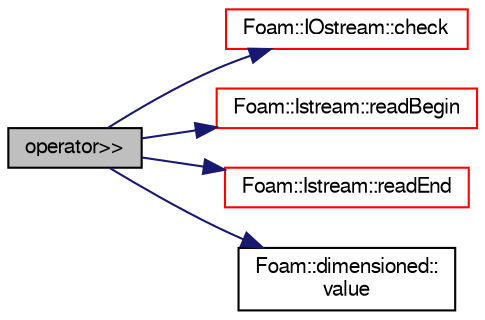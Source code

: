 digraph "operator&gt;&gt;"
{
  bgcolor="transparent";
  edge [fontname="FreeSans",fontsize="10",labelfontname="FreeSans",labelfontsize="10"];
  node [fontname="FreeSans",fontsize="10",shape=record];
  rankdir="LR";
  Node136348 [label="operator\>\>",height=0.2,width=0.4,color="black", fillcolor="grey75", style="filled", fontcolor="black"];
  Node136348 -> Node136349 [color="midnightblue",fontsize="10",style="solid",fontname="FreeSans"];
  Node136349 [label="Foam::IOstream::check",height=0.2,width=0.4,color="red",URL="$a26226.html#a367eb3425fc4e8270e2aa961df8ac8a5",tooltip="Check IOstream status for given operation. "];
  Node136348 -> Node136398 [color="midnightblue",fontsize="10",style="solid",fontname="FreeSans"];
  Node136398 [label="Foam::Istream::readBegin",height=0.2,width=0.4,color="red",URL="$a26234.html#a0f770b511770a752d65282976e8a8078"];
  Node136348 -> Node136403 [color="midnightblue",fontsize="10",style="solid",fontname="FreeSans"];
  Node136403 [label="Foam::Istream::readEnd",height=0.2,width=0.4,color="red",URL="$a26234.html#a092d231ce97840ca80cad9b0e98acbb8"];
  Node136348 -> Node136404 [color="midnightblue",fontsize="10",style="solid",fontname="FreeSans"];
  Node136404 [label="Foam::dimensioned::\lvalue",height=0.2,width=0.4,color="black",URL="$a26366.html#a7948200a26c85fc3a83ffa510a91d668",tooltip="Return const reference to value. "];
}
